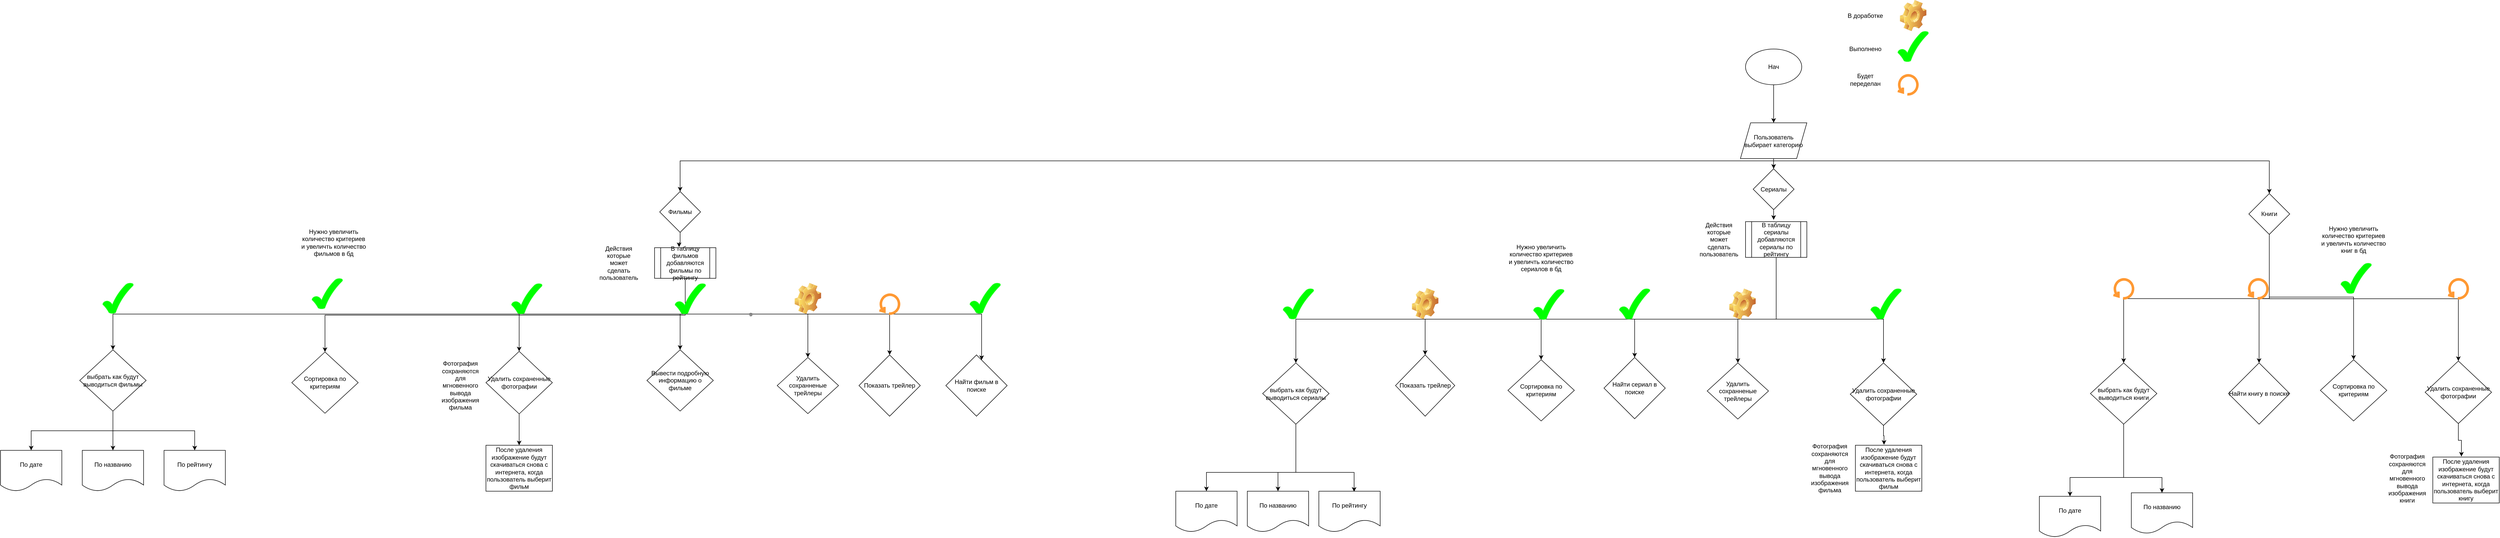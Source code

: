 <mxfile version="13.9.9" type="device"><diagram id="OOzzzuIAvBuIfnttTj-Z" name="Страница 1"><mxGraphModel dx="3796" dy="2351" grid="1" gridSize="10" guides="1" tooltips="1" connect="1" arrows="1" fold="1" page="1" pageScale="1" pageWidth="827" pageHeight="1169" math="0" shadow="0"><root><mxCell id="0"/><mxCell id="1" parent="0"/><mxCell id="ysq5ESxxrFHfrzXW76p0-3" style="edgeStyle=orthogonalEdgeStyle;rounded=0;orthogonalLoop=1;jettySize=auto;html=1;entryX=0.5;entryY=0;entryDx=0;entryDy=0;" edge="1" parent="1" source="ysq5ESxxrFHfrzXW76p0-1" target="ysq5ESxxrFHfrzXW76p0-2"><mxGeometry relative="1" as="geometry"/></mxCell><mxCell id="ysq5ESxxrFHfrzXW76p0-1" value="Нач" style="ellipse;whiteSpace=wrap;html=1;" vertex="1" parent="1"><mxGeometry x="2285" y="-69" width="110" height="70" as="geometry"/></mxCell><mxCell id="ysq5ESxxrFHfrzXW76p0-7" style="edgeStyle=orthogonalEdgeStyle;rounded=0;orthogonalLoop=1;jettySize=auto;html=1;entryX=0.5;entryY=0;entryDx=0;entryDy=0;" edge="1" parent="1" source="ysq5ESxxrFHfrzXW76p0-2" target="ysq5ESxxrFHfrzXW76p0-4"><mxGeometry relative="1" as="geometry"><Array as="points"><mxPoint x="2340" y="150"/><mxPoint x="200" y="150"/></Array></mxGeometry></mxCell><mxCell id="ysq5ESxxrFHfrzXW76p0-8" style="edgeStyle=orthogonalEdgeStyle;rounded=0;orthogonalLoop=1;jettySize=auto;html=1;entryX=0.5;entryY=0;entryDx=0;entryDy=0;" edge="1" parent="1" source="ysq5ESxxrFHfrzXW76p0-2" target="ysq5ESxxrFHfrzXW76p0-5"><mxGeometry relative="1" as="geometry"/></mxCell><mxCell id="ysq5ESxxrFHfrzXW76p0-111" style="edgeStyle=orthogonalEdgeStyle;rounded=0;orthogonalLoop=1;jettySize=auto;html=1;exitX=0.5;exitY=1;exitDx=0;exitDy=0;" edge="1" parent="1" source="ysq5ESxxrFHfrzXW76p0-2" target="ysq5ESxxrFHfrzXW76p0-6"><mxGeometry relative="1" as="geometry"><Array as="points"><mxPoint x="2340" y="150"/><mxPoint x="3310" y="150"/></Array></mxGeometry></mxCell><mxCell id="ysq5ESxxrFHfrzXW76p0-2" value="Пользователь выбирает категорию" style="shape=parallelogram;perimeter=parallelogramPerimeter;whiteSpace=wrap;html=1;fixedSize=1;" vertex="1" parent="1"><mxGeometry x="2275" y="75.5" width="130" height="70" as="geometry"/></mxCell><mxCell id="ysq5ESxxrFHfrzXW76p0-11" style="edgeStyle=orthogonalEdgeStyle;rounded=0;orthogonalLoop=1;jettySize=auto;html=1;entryX=0.4;entryY=-0.017;entryDx=0;entryDy=0;entryPerimeter=0;" edge="1" parent="1" source="ysq5ESxxrFHfrzXW76p0-4" target="ysq5ESxxrFHfrzXW76p0-10"><mxGeometry relative="1" as="geometry"/></mxCell><mxCell id="ysq5ESxxrFHfrzXW76p0-4" value="Фильмы" style="rhombus;whiteSpace=wrap;html=1;" vertex="1" parent="1"><mxGeometry x="160" y="210" width="80" height="80" as="geometry"/></mxCell><mxCell id="ysq5ESxxrFHfrzXW76p0-66" style="edgeStyle=orthogonalEdgeStyle;rounded=0;orthogonalLoop=1;jettySize=auto;html=1;entryX=0.5;entryY=0;entryDx=0;entryDy=0;" edge="1" parent="1" source="ysq5ESxxrFHfrzXW76p0-5"><mxGeometry relative="1" as="geometry"><mxPoint x="2340" y="265.5" as="targetPoint"/></mxGeometry></mxCell><mxCell id="ysq5ESxxrFHfrzXW76p0-5" value="Сериалы" style="rhombus;whiteSpace=wrap;html=1;" vertex="1" parent="1"><mxGeometry x="2300" y="165.5" width="80" height="80" as="geometry"/></mxCell><mxCell id="ysq5ESxxrFHfrzXW76p0-131" style="edgeStyle=orthogonalEdgeStyle;rounded=0;orthogonalLoop=1;jettySize=auto;html=1;exitX=0.5;exitY=1;exitDx=0;exitDy=0;" edge="1" parent="1" source="ysq5ESxxrFHfrzXW76p0-6" target="ysq5ESxxrFHfrzXW76p0-113"><mxGeometry relative="1" as="geometry"/></mxCell><mxCell id="ysq5ESxxrFHfrzXW76p0-133" style="edgeStyle=orthogonalEdgeStyle;rounded=0;orthogonalLoop=1;jettySize=auto;html=1;exitX=0.5;exitY=1;exitDx=0;exitDy=0;entryX=0.5;entryY=0;entryDx=0;entryDy=0;" edge="1" parent="1" source="ysq5ESxxrFHfrzXW76p0-6" target="ysq5ESxxrFHfrzXW76p0-122"><mxGeometry relative="1" as="geometry"/></mxCell><mxCell id="ysq5ESxxrFHfrzXW76p0-135" style="edgeStyle=orthogonalEdgeStyle;rounded=0;orthogonalLoop=1;jettySize=auto;html=1;exitX=0.5;exitY=1;exitDx=0;exitDy=0;" edge="1" parent="1" source="ysq5ESxxrFHfrzXW76p0-6" target="ysq5ESxxrFHfrzXW76p0-116"><mxGeometry relative="1" as="geometry"><Array as="points"><mxPoint x="3310" y="420"/><mxPoint x="3680" y="420"/></Array></mxGeometry></mxCell><mxCell id="ysq5ESxxrFHfrzXW76p0-152" style="edgeStyle=orthogonalEdgeStyle;rounded=0;orthogonalLoop=1;jettySize=auto;html=1;exitX=0.5;exitY=1;exitDx=0;exitDy=0;entryX=0.5;entryY=0;entryDx=0;entryDy=0;" edge="1" parent="1" source="ysq5ESxxrFHfrzXW76p0-6" target="ysq5ESxxrFHfrzXW76p0-151"><mxGeometry relative="1" as="geometry"/></mxCell><mxCell id="ysq5ESxxrFHfrzXW76p0-6" value="Книги" style="rhombus;whiteSpace=wrap;html=1;" vertex="1" parent="1"><mxGeometry x="3270" y="214" width="80" height="80" as="geometry"/></mxCell><mxCell id="ysq5ESxxrFHfrzXW76p0-17" style="edgeStyle=orthogonalEdgeStyle;rounded=0;orthogonalLoop=1;jettySize=auto;html=1;entryX=0.5;entryY=0;entryDx=0;entryDy=0;" edge="1" parent="1" source="ysq5ESxxrFHfrzXW76p0-10" target="ysq5ESxxrFHfrzXW76p0-13"><mxGeometry relative="1" as="geometry"><mxPoint x="210" y="430" as="targetPoint"/></mxGeometry></mxCell><mxCell id="ysq5ESxxrFHfrzXW76p0-21" style="edgeStyle=orthogonalEdgeStyle;rounded=0;orthogonalLoop=1;jettySize=auto;html=1;exitX=0.5;exitY=1;exitDx=0;exitDy=0;entryX=0.5;entryY=0;entryDx=0;entryDy=0;" edge="1" parent="1" source="ysq5ESxxrFHfrzXW76p0-10" target="ysq5ESxxrFHfrzXW76p0-12"><mxGeometry relative="1" as="geometry"><Array as="points"><mxPoint x="210" y="450"/><mxPoint x="-910" y="450"/></Array></mxGeometry></mxCell><mxCell id="ysq5ESxxrFHfrzXW76p0-22" style="edgeStyle=orthogonalEdgeStyle;rounded=0;orthogonalLoop=1;jettySize=auto;html=1;exitX=0.5;exitY=1;exitDx=0;exitDy=0;entryX=0.5;entryY=0;entryDx=0;entryDy=0;" edge="1" parent="1" source="ysq5ESxxrFHfrzXW76p0-10" target="ysq5ESxxrFHfrzXW76p0-14"><mxGeometry relative="1" as="geometry"><Array as="points"><mxPoint x="210" y="450"/><mxPoint x="610" y="450"/></Array></mxGeometry></mxCell><mxCell id="ysq5ESxxrFHfrzXW76p0-24" style="edgeStyle=orthogonalEdgeStyle;rounded=0;orthogonalLoop=1;jettySize=auto;html=1;exitX=0.5;exitY=1;exitDx=0;exitDy=0;" edge="1" parent="1" source="ysq5ESxxrFHfrzXW76p0-10" target="ysq5ESxxrFHfrzXW76p0-15"><mxGeometry relative="1" as="geometry"><Array as="points"><mxPoint x="210" y="450"/><mxPoint x="790" y="450"/></Array></mxGeometry></mxCell><mxCell id="ysq5ESxxrFHfrzXW76p0-30" style="edgeStyle=orthogonalEdgeStyle;rounded=0;orthogonalLoop=1;jettySize=auto;html=1;exitX=0.5;exitY=1;exitDx=0;exitDy=0;entryX=0.5;entryY=0;entryDx=0;entryDy=0;" edge="1" parent="1" source="ysq5ESxxrFHfrzXW76p0-10" target="ysq5ESxxrFHfrzXW76p0-25"><mxGeometry relative="1" as="geometry"><Array as="points"><mxPoint x="210" y="450"/><mxPoint x="-115" y="450"/></Array></mxGeometry></mxCell><mxCell id="ysq5ESxxrFHfrzXW76p0-32" value="в" style="edgeStyle=orthogonalEdgeStyle;rounded=0;orthogonalLoop=1;jettySize=auto;html=1;exitX=0.5;exitY=1;exitDx=0;exitDy=0;entryX=0.5;entryY=0;entryDx=0;entryDy=0;" edge="1" parent="1" source="ysq5ESxxrFHfrzXW76p0-10" target="ysq5ESxxrFHfrzXW76p0-27"><mxGeometry relative="1" as="geometry"><mxPoint x="370" y="430" as="targetPoint"/><Array as="points"><mxPoint x="210" y="450"/><mxPoint x="450" y="450"/></Array><mxPoint as="offset"/></mxGeometry></mxCell><mxCell id="ysq5ESxxrFHfrzXW76p0-143" style="edgeStyle=orthogonalEdgeStyle;rounded=0;orthogonalLoop=1;jettySize=auto;html=1;exitX=0.5;exitY=1;exitDx=0;exitDy=0;entryX=0.5;entryY=0;entryDx=0;entryDy=0;" edge="1" parent="1" source="ysq5ESxxrFHfrzXW76p0-10" target="ysq5ESxxrFHfrzXW76p0-142"><mxGeometry relative="1" as="geometry"/></mxCell><mxCell id="ysq5ESxxrFHfrzXW76p0-10" value="В таблицу фильмов добавляются фильмы по рейтингу" style="shape=process;whiteSpace=wrap;html=1;backgroundOutline=1;" vertex="1" parent="1"><mxGeometry x="150" y="320" width="120" height="60" as="geometry"/></mxCell><mxCell id="ysq5ESxxrFHfrzXW76p0-77" style="edgeStyle=orthogonalEdgeStyle;rounded=0;orthogonalLoop=1;jettySize=auto;html=1;entryX=0.5;entryY=0;entryDx=0;entryDy=0;" edge="1" parent="1" source="ysq5ESxxrFHfrzXW76p0-12" target="ysq5ESxxrFHfrzXW76p0-34"><mxGeometry relative="1" as="geometry"/></mxCell><mxCell id="ysq5ESxxrFHfrzXW76p0-78" style="edgeStyle=orthogonalEdgeStyle;rounded=0;orthogonalLoop=1;jettySize=auto;html=1;exitX=0.5;exitY=1;exitDx=0;exitDy=0;entryX=0.5;entryY=0;entryDx=0;entryDy=0;" edge="1" parent="1" source="ysq5ESxxrFHfrzXW76p0-12" target="ysq5ESxxrFHfrzXW76p0-33"><mxGeometry relative="1" as="geometry"/></mxCell><mxCell id="ysq5ESxxrFHfrzXW76p0-79" style="edgeStyle=orthogonalEdgeStyle;rounded=0;orthogonalLoop=1;jettySize=auto;html=1;exitX=0.5;exitY=1;exitDx=0;exitDy=0;entryX=0.5;entryY=0;entryDx=0;entryDy=0;" edge="1" parent="1" source="ysq5ESxxrFHfrzXW76p0-12" target="ysq5ESxxrFHfrzXW76p0-35"><mxGeometry relative="1" as="geometry"/></mxCell><mxCell id="ysq5ESxxrFHfrzXW76p0-12" value="выбрать как будут выводиться фильмы" style="rhombus;whiteSpace=wrap;html=1;" vertex="1" parent="1"><mxGeometry x="-975" y="520" width="130" height="120" as="geometry"/></mxCell><mxCell id="ysq5ESxxrFHfrzXW76p0-13" value="Вывести подробную информацию о фильме" style="rhombus;whiteSpace=wrap;html=1;" vertex="1" parent="1"><mxGeometry x="135" y="520" width="130" height="120" as="geometry"/></mxCell><mxCell id="ysq5ESxxrFHfrzXW76p0-14" value="Показать трейлер" style="rhombus;whiteSpace=wrap;html=1;" vertex="1" parent="1"><mxGeometry x="550" y="530" width="120" height="120" as="geometry"/></mxCell><mxCell id="ysq5ESxxrFHfrzXW76p0-15" value="Найти фильм в поиске" style="rhombus;whiteSpace=wrap;html=1;" vertex="1" parent="1"><mxGeometry x="720" y="530" width="120" height="120" as="geometry"/></mxCell><mxCell id="ysq5ESxxrFHfrzXW76p0-40" style="edgeStyle=orthogonalEdgeStyle;rounded=0;orthogonalLoop=1;jettySize=auto;html=1;entryX=0.5;entryY=0;entryDx=0;entryDy=0;" edge="1" parent="1" source="ysq5ESxxrFHfrzXW76p0-25" target="ysq5ESxxrFHfrzXW76p0-39"><mxGeometry relative="1" as="geometry"/></mxCell><mxCell id="ysq5ESxxrFHfrzXW76p0-25" value="Удалить сохраненные фотографии" style="rhombus;whiteSpace=wrap;html=1;" vertex="1" parent="1"><mxGeometry x="-180" y="523" width="130" height="122.5" as="geometry"/></mxCell><mxCell id="ysq5ESxxrFHfrzXW76p0-27" value="Удалить сохранненые трейлеры" style="rhombus;whiteSpace=wrap;html=1;" vertex="1" parent="1"><mxGeometry x="390" y="535" width="120" height="110" as="geometry"/></mxCell><mxCell id="ysq5ESxxrFHfrzXW76p0-29" value="Действия которые может сделать пользователь" style="text;html=1;strokeColor=none;fillColor=none;align=center;verticalAlign=middle;whiteSpace=wrap;rounded=0;" vertex="1" parent="1"><mxGeometry x="60" y="340" width="40" height="20" as="geometry"/></mxCell><mxCell id="ysq5ESxxrFHfrzXW76p0-33" value="По дате" style="shape=document;whiteSpace=wrap;html=1;boundedLbl=1;" vertex="1" parent="1"><mxGeometry x="-1130" y="716.88" width="120" height="80" as="geometry"/></mxCell><mxCell id="ysq5ESxxrFHfrzXW76p0-34" value="По названию" style="shape=document;whiteSpace=wrap;html=1;boundedLbl=1;" vertex="1" parent="1"><mxGeometry x="-970" y="716.88" width="120" height="80" as="geometry"/></mxCell><mxCell id="ysq5ESxxrFHfrzXW76p0-35" value="По рейтингу" style="shape=document;whiteSpace=wrap;html=1;boundedLbl=1;" vertex="1" parent="1"><mxGeometry x="-810" y="716.88" width="120" height="80" as="geometry"/></mxCell><mxCell id="ysq5ESxxrFHfrzXW76p0-39" value="После удаления изображение будут скачиваться снова с интернета, когда пользователь выберит фильм" style="rounded=0;whiteSpace=wrap;html=1;" vertex="1" parent="1"><mxGeometry x="-180" y="706.88" width="130" height="90" as="geometry"/></mxCell><mxCell id="ysq5ESxxrFHfrzXW76p0-41" value="Фотография сохраняются для мгновенного вывода изображения фильма" style="text;html=1;strokeColor=none;fillColor=none;align=center;verticalAlign=middle;whiteSpace=wrap;rounded=0;" vertex="1" parent="1"><mxGeometry x="-250" y="580" width="40" height="20" as="geometry"/></mxCell><mxCell id="ysq5ESxxrFHfrzXW76p0-43" value="" style="shape=image;html=1;verticalLabelPosition=bottom;verticalAlign=top;imageAspect=1;aspect=fixed;image=img/clipart/Gear_128x128.png" vertex="1" parent="1"><mxGeometry x="2587" y="-165" width="52" height="61" as="geometry"/></mxCell><mxCell id="ysq5ESxxrFHfrzXW76p0-44" value="" style="verticalLabelPosition=bottom;verticalAlign=top;html=1;shape=mxgraph.basic.tick;fillColor=#00FF00;strokeColor=#33FF33;" vertex="1" parent="1"><mxGeometry x="3450" y="350" width="60" height="60" as="geometry"/></mxCell><mxCell id="ysq5ESxxrFHfrzXW76p0-45" value="В доработке" style="text;html=1;strokeColor=none;fillColor=none;align=center;verticalAlign=middle;whiteSpace=wrap;rounded=0;" vertex="1" parent="1"><mxGeometry x="2477" y="-139.5" width="85" height="10" as="geometry"/></mxCell><mxCell id="ysq5ESxxrFHfrzXW76p0-46" value="Выполнено" style="text;html=1;strokeColor=none;fillColor=none;align=center;verticalAlign=middle;whiteSpace=wrap;rounded=0;" vertex="1" parent="1"><mxGeometry x="2488" y="-79.5" width="63" height="20" as="geometry"/></mxCell><mxCell id="ysq5ESxxrFHfrzXW76p0-47" value="" style="shape=mxgraph.bpmn.loop;html=1;outlineConnect=0;strokeWidth=5;strokeColor=#FF9933;fillColor=#FF8000;" vertex="1" parent="1"><mxGeometry x="2583" y="-19.5" width="40" height="40" as="geometry"/></mxCell><mxCell id="ysq5ESxxrFHfrzXW76p0-48" value="Будет переделан" style="text;html=1;strokeColor=none;fillColor=none;align=center;verticalAlign=middle;whiteSpace=wrap;rounded=0;" vertex="1" parent="1"><mxGeometry x="2493" y="-19.5" width="53" height="20" as="geometry"/></mxCell><mxCell id="ysq5ESxxrFHfrzXW76p0-62" value="" style="shape=mxgraph.bpmn.loop;html=1;outlineConnect=0;strokeWidth=5;strokeColor=#FF9933;fillColor=#FF8000;" vertex="1" parent="1"><mxGeometry x="590" y="410" width="40" height="40" as="geometry"/></mxCell><mxCell id="ysq5ESxxrFHfrzXW76p0-63" value="" style="shape=image;html=1;verticalLabelPosition=bottom;verticalAlign=top;imageAspect=1;aspect=fixed;image=img/clipart/Gear_128x128.png" vertex="1" parent="1"><mxGeometry x="424" y="389" width="52" height="61" as="geometry"/></mxCell><mxCell id="ysq5ESxxrFHfrzXW76p0-64" value="" style="verticalLabelPosition=bottom;verticalAlign=top;html=1;shape=mxgraph.basic.tick;fillColor=#00FF00;strokeColor=#33FF33;" vertex="1" parent="1"><mxGeometry x="767" y="389" width="60" height="60" as="geometry"/></mxCell><mxCell id="ysq5ESxxrFHfrzXW76p0-88" style="edgeStyle=orthogonalEdgeStyle;rounded=0;orthogonalLoop=1;jettySize=auto;html=1;entryX=0.5;entryY=0;entryDx=0;entryDy=0;" edge="1" parent="1" source="ysq5ESxxrFHfrzXW76p0-65" target="ysq5ESxxrFHfrzXW76p0-72"><mxGeometry relative="1" as="geometry"><Array as="points"><mxPoint x="2345" y="460"/><mxPoint x="2270" y="460"/></Array></mxGeometry></mxCell><mxCell id="ysq5ESxxrFHfrzXW76p0-89" style="edgeStyle=orthogonalEdgeStyle;rounded=0;orthogonalLoop=1;jettySize=auto;html=1;entryX=0.5;entryY=0;entryDx=0;entryDy=0;" edge="1" parent="1" source="ysq5ESxxrFHfrzXW76p0-65" target="ysq5ESxxrFHfrzXW76p0-71"><mxGeometry relative="1" as="geometry"><mxPoint x="2290" y="460" as="targetPoint"/><Array as="points"><mxPoint x="2345" y="460"/><mxPoint x="2068" y="460"/></Array></mxGeometry></mxCell><mxCell id="ysq5ESxxrFHfrzXW76p0-90" style="edgeStyle=orthogonalEdgeStyle;rounded=0;orthogonalLoop=1;jettySize=auto;html=1;exitX=0.5;exitY=1;exitDx=0;exitDy=0;" edge="1" parent="1" source="ysq5ESxxrFHfrzXW76p0-65" target="ysq5ESxxrFHfrzXW76p0-70"><mxGeometry relative="1" as="geometry"><Array as="points"><mxPoint x="2345" y="460"/><mxPoint x="1658" y="460"/></Array></mxGeometry></mxCell><mxCell id="ysq5ESxxrFHfrzXW76p0-91" style="edgeStyle=orthogonalEdgeStyle;rounded=0;orthogonalLoop=1;jettySize=auto;html=1;exitX=0.5;exitY=1;exitDx=0;exitDy=0;entryX=0.5;entryY=0;entryDx=0;entryDy=0;" edge="1" parent="1" source="ysq5ESxxrFHfrzXW76p0-65" target="ysq5ESxxrFHfrzXW76p0-83"><mxGeometry relative="1" as="geometry"><Array as="points"><mxPoint x="2345" y="460"/><mxPoint x="1405" y="460"/></Array></mxGeometry></mxCell><mxCell id="ysq5ESxxrFHfrzXW76p0-92" style="edgeStyle=orthogonalEdgeStyle;rounded=0;orthogonalLoop=1;jettySize=auto;html=1;exitX=0.5;exitY=1;exitDx=0;exitDy=0;entryX=0.5;entryY=0;entryDx=0;entryDy=0;" edge="1" parent="1" source="ysq5ESxxrFHfrzXW76p0-65" target="ysq5ESxxrFHfrzXW76p0-73"><mxGeometry relative="1" as="geometry"><Array as="points"><mxPoint x="2345" y="460"/><mxPoint x="2555" y="460"/></Array></mxGeometry></mxCell><mxCell id="ysq5ESxxrFHfrzXW76p0-148" style="edgeStyle=orthogonalEdgeStyle;rounded=0;orthogonalLoop=1;jettySize=auto;html=1;exitX=0.5;exitY=1;exitDx=0;exitDy=0;" edge="1" parent="1" source="ysq5ESxxrFHfrzXW76p0-65" target="ysq5ESxxrFHfrzXW76p0-147"><mxGeometry relative="1" as="geometry"><Array as="points"><mxPoint x="2345" y="460"/><mxPoint x="1885" y="460"/></Array></mxGeometry></mxCell><mxCell id="ysq5ESxxrFHfrzXW76p0-65" value="В таблицу сериалы добавляются сериалы по рейтингу" style="shape=process;whiteSpace=wrap;html=1;backgroundOutline=1;" vertex="1" parent="1"><mxGeometry x="2285" y="269" width="120" height="70" as="geometry"/></mxCell><mxCell id="ysq5ESxxrFHfrzXW76p0-68" value="Действия которые может сделать пользователь" style="text;html=1;strokeColor=none;fillColor=none;align=center;verticalAlign=middle;whiteSpace=wrap;rounded=0;" vertex="1" parent="1"><mxGeometry x="2213" y="294" width="40" height="20" as="geometry"/></mxCell><mxCell id="ysq5ESxxrFHfrzXW76p0-70" value="Показать трейлер" style="rhombus;whiteSpace=wrap;html=1;" vertex="1" parent="1"><mxGeometry x="1600" y="530" width="116" height="120" as="geometry"/></mxCell><mxCell id="ysq5ESxxrFHfrzXW76p0-71" value="Найти сериал в поиске" style="rhombus;whiteSpace=wrap;html=1;" vertex="1" parent="1"><mxGeometry x="2008" y="535" width="120" height="120" as="geometry"/></mxCell><mxCell id="ysq5ESxxrFHfrzXW76p0-72" value="Удалить сохранненые трейлеры" style="rhombus;whiteSpace=wrap;html=1;" vertex="1" parent="1"><mxGeometry x="2210" y="545.63" width="120" height="110" as="geometry"/></mxCell><mxCell id="ysq5ESxxrFHfrzXW76p0-93" style="edgeStyle=orthogonalEdgeStyle;rounded=0;orthogonalLoop=1;jettySize=auto;html=1;entryX=0.431;entryY=-0.011;entryDx=0;entryDy=0;entryPerimeter=0;" edge="1" parent="1" source="ysq5ESxxrFHfrzXW76p0-73" target="ysq5ESxxrFHfrzXW76p0-74"><mxGeometry relative="1" as="geometry"/></mxCell><mxCell id="ysq5ESxxrFHfrzXW76p0-73" value="Удалить сохраненные фотографии" style="rhombus;whiteSpace=wrap;html=1;" vertex="1" parent="1"><mxGeometry x="2490" y="545.63" width="130" height="122.5" as="geometry"/></mxCell><mxCell id="ysq5ESxxrFHfrzXW76p0-74" value="После удаления изображение будут скачиваться снова с интернета, когда пользователь выберит фильм" style="rounded=0;whiteSpace=wrap;html=1;" vertex="1" parent="1"><mxGeometry x="2500" y="706.88" width="130" height="90" as="geometry"/></mxCell><mxCell id="ysq5ESxxrFHfrzXW76p0-75" value="Фотография сохраняются для мгновенного вывода изображения фильма" style="text;html=1;strokeColor=none;fillColor=none;align=center;verticalAlign=middle;whiteSpace=wrap;rounded=0;" vertex="1" parent="1"><mxGeometry x="2430" y="741.88" width="40" height="20" as="geometry"/></mxCell><mxCell id="ysq5ESxxrFHfrzXW76p0-82" value="" style="verticalLabelPosition=bottom;verticalAlign=top;html=1;shape=mxgraph.basic.tick;fillColor=#00FF00;strokeColor=#33FF33;" vertex="1" parent="1"><mxGeometry x="-930" y="389" width="60" height="60" as="geometry"/></mxCell><mxCell id="ysq5ESxxrFHfrzXW76p0-95" style="edgeStyle=orthogonalEdgeStyle;rounded=0;orthogonalLoop=1;jettySize=auto;html=1;exitX=0.5;exitY=1;exitDx=0;exitDy=0;entryX=0.5;entryY=0;entryDx=0;entryDy=0;" edge="1" parent="1" source="ysq5ESxxrFHfrzXW76p0-83" target="ysq5ESxxrFHfrzXW76p0-86"><mxGeometry relative="1" as="geometry"><mxPoint x="1240" y="705.63" as="targetPoint"/><Array as="points"><mxPoint x="1405" y="760"/><mxPoint x="1230" y="760"/></Array></mxGeometry></mxCell><mxCell id="ysq5ESxxrFHfrzXW76p0-96" style="edgeStyle=orthogonalEdgeStyle;rounded=0;orthogonalLoop=1;jettySize=auto;html=1;exitX=0.5;exitY=1;exitDx=0;exitDy=0;entryX=0.5;entryY=0;entryDx=0;entryDy=0;" edge="1" parent="1" source="ysq5ESxxrFHfrzXW76p0-83" target="ysq5ESxxrFHfrzXW76p0-85"><mxGeometry relative="1" as="geometry"><mxPoint x="1380" y="705.63" as="targetPoint"/><Array as="points"><mxPoint x="1405" y="760"/><mxPoint x="1370" y="760"/></Array></mxGeometry></mxCell><mxCell id="ysq5ESxxrFHfrzXW76p0-97" style="edgeStyle=orthogonalEdgeStyle;rounded=0;orthogonalLoop=1;jettySize=auto;html=1;exitX=0.5;exitY=1;exitDx=0;exitDy=0;entryX=0.575;entryY=0.014;entryDx=0;entryDy=0;entryPerimeter=0;" edge="1" parent="1" source="ysq5ESxxrFHfrzXW76p0-83" target="ysq5ESxxrFHfrzXW76p0-84"><mxGeometry relative="1" as="geometry"><mxPoint x="1530" y="705.63" as="targetPoint"/><Array as="points"><mxPoint x="1405" y="760"/><mxPoint x="1519" y="760"/></Array></mxGeometry></mxCell><mxCell id="ysq5ESxxrFHfrzXW76p0-83" value="выбрать как будут выводиться сериалы" style="rhombus;whiteSpace=wrap;html=1;" vertex="1" parent="1"><mxGeometry x="1340" y="545.63" width="130" height="120" as="geometry"/></mxCell><mxCell id="ysq5ESxxrFHfrzXW76p0-84" value="По рейтингу" style="shape=document;whiteSpace=wrap;html=1;boundedLbl=1;" vertex="1" parent="1"><mxGeometry x="1450" y="796.88" width="120" height="80" as="geometry"/></mxCell><mxCell id="ysq5ESxxrFHfrzXW76p0-85" value="По названию" style="shape=document;whiteSpace=wrap;html=1;boundedLbl=1;" vertex="1" parent="1"><mxGeometry x="1310" y="796.88" width="120" height="80" as="geometry"/></mxCell><mxCell id="ysq5ESxxrFHfrzXW76p0-86" value="По дате" style="shape=document;whiteSpace=wrap;html=1;boundedLbl=1;" vertex="1" parent="1"><mxGeometry x="1170" y="796.88" width="120" height="80" as="geometry"/></mxCell><mxCell id="ysq5ESxxrFHfrzXW76p0-98" value="" style="shape=image;html=1;verticalLabelPosition=bottom;verticalAlign=top;imageAspect=1;aspect=fixed;image=img/clipart/Gear_128x128.png" vertex="1" parent="1"><mxGeometry x="1632" y="399" width="52" height="61" as="geometry"/></mxCell><mxCell id="ysq5ESxxrFHfrzXW76p0-99" value="" style="verticalLabelPosition=bottom;verticalAlign=top;html=1;shape=mxgraph.basic.tick;fillColor=#00FF00;strokeColor=#33FF33;" vertex="1" parent="1"><mxGeometry x="2038" y="400" width="60" height="60" as="geometry"/></mxCell><mxCell id="ysq5ESxxrFHfrzXW76p0-101" value="" style="shape=image;html=1;verticalLabelPosition=bottom;verticalAlign=top;imageAspect=1;aspect=fixed;image=img/clipart/Gear_128x128.png" vertex="1" parent="1"><mxGeometry x="2253" y="400" width="52" height="61" as="geometry"/></mxCell><mxCell id="ysq5ESxxrFHfrzXW76p0-102" value="" style="verticalLabelPosition=bottom;verticalAlign=top;html=1;shape=mxgraph.basic.tick;fillColor=#00FF00;strokeColor=#33FF33;" vertex="1" parent="1"><mxGeometry x="1380" y="400" width="60" height="60" as="geometry"/></mxCell><mxCell id="ysq5ESxxrFHfrzXW76p0-106" value="" style="verticalLabelPosition=bottom;verticalAlign=top;html=1;shape=mxgraph.basic.tick;fillColor=#00FF00;strokeColor=#33FF33;" vertex="1" parent="1"><mxGeometry x="190" y="390" width="60" height="60" as="geometry"/></mxCell><mxCell id="ysq5ESxxrFHfrzXW76p0-107" value="" style="verticalLabelPosition=bottom;verticalAlign=top;html=1;shape=mxgraph.basic.tick;fillColor=#00FF00;strokeColor=#33FF33;" vertex="1" parent="1"><mxGeometry x="-130" y="390" width="60" height="60" as="geometry"/></mxCell><mxCell id="ysq5ESxxrFHfrzXW76p0-110" value="" style="verticalLabelPosition=bottom;verticalAlign=top;html=1;shape=mxgraph.basic.tick;fillColor=#00FF00;strokeColor=#33FF33;" vertex="1" parent="1"><mxGeometry x="2530" y="400" width="60" height="60" as="geometry"/></mxCell><mxCell id="ysq5ESxxrFHfrzXW76p0-113" value="Найти книгу в поиске" style="rhombus;whiteSpace=wrap;html=1;" vertex="1" parent="1"><mxGeometry x="3230" y="545.63" width="120" height="120" as="geometry"/></mxCell><mxCell id="ysq5ESxxrFHfrzXW76p0-115" style="edgeStyle=orthogonalEdgeStyle;rounded=0;orthogonalLoop=1;jettySize=auto;html=1;entryX=0.431;entryY=-0.011;entryDx=0;entryDy=0;entryPerimeter=0;" edge="1" parent="1" source="ysq5ESxxrFHfrzXW76p0-116" target="ysq5ESxxrFHfrzXW76p0-117"><mxGeometry relative="1" as="geometry"/></mxCell><mxCell id="ysq5ESxxrFHfrzXW76p0-116" value="Удалить сохраненные фотографии" style="rhombus;whiteSpace=wrap;html=1;" vertex="1" parent="1"><mxGeometry x="3615" y="541.88" width="130" height="122.5" as="geometry"/></mxCell><mxCell id="ysq5ESxxrFHfrzXW76p0-117" value="После удаления изображение будут скачиваться снова с интернета, когда пользователь выберит&lt;br&gt;книгу" style="rounded=0;whiteSpace=wrap;html=1;" vertex="1" parent="1"><mxGeometry x="3630" y="730" width="130" height="90" as="geometry"/></mxCell><mxCell id="ysq5ESxxrFHfrzXW76p0-118" value="Фотография сохраняются для мгновенного вывода изображения книги" style="text;html=1;strokeColor=none;fillColor=none;align=center;verticalAlign=middle;whiteSpace=wrap;rounded=0;" vertex="1" parent="1"><mxGeometry x="3560" y="761.88" width="40" height="20" as="geometry"/></mxCell><mxCell id="ysq5ESxxrFHfrzXW76p0-119" style="edgeStyle=orthogonalEdgeStyle;rounded=0;orthogonalLoop=1;jettySize=auto;html=1;exitX=0.5;exitY=1;exitDx=0;exitDy=0;entryX=0.5;entryY=0;entryDx=0;entryDy=0;" edge="1" parent="1" source="ysq5ESxxrFHfrzXW76p0-122" target="ysq5ESxxrFHfrzXW76p0-125"><mxGeometry relative="1" as="geometry"><mxPoint x="2860" y="715.63" as="targetPoint"/><Array as="points"><mxPoint x="3025" y="770"/><mxPoint x="2920" y="770"/></Array></mxGeometry></mxCell><mxCell id="ysq5ESxxrFHfrzXW76p0-120" style="edgeStyle=orthogonalEdgeStyle;rounded=0;orthogonalLoop=1;jettySize=auto;html=1;exitX=0.5;exitY=1;exitDx=0;exitDy=0;entryX=0.5;entryY=0;entryDx=0;entryDy=0;" edge="1" parent="1" source="ysq5ESxxrFHfrzXW76p0-122" target="ysq5ESxxrFHfrzXW76p0-124"><mxGeometry relative="1" as="geometry"><mxPoint x="3000" y="715.63" as="targetPoint"/><Array as="points"><mxPoint x="3025" y="770"/><mxPoint x="3100" y="770"/></Array></mxGeometry></mxCell><mxCell id="ysq5ESxxrFHfrzXW76p0-122" value="выбрать как будут выводиться книги" style="rhombus;whiteSpace=wrap;html=1;" vertex="1" parent="1"><mxGeometry x="2960" y="545.63" width="130" height="120" as="geometry"/></mxCell><mxCell id="ysq5ESxxrFHfrzXW76p0-124" value="По названию" style="shape=document;whiteSpace=wrap;html=1;boundedLbl=1;" vertex="1" parent="1"><mxGeometry x="3040" y="800" width="120" height="80" as="geometry"/></mxCell><mxCell id="ysq5ESxxrFHfrzXW76p0-125" value="По дате" style="shape=document;whiteSpace=wrap;html=1;boundedLbl=1;" vertex="1" parent="1"><mxGeometry x="2860" y="806.88" width="120" height="80" as="geometry"/></mxCell><mxCell id="ysq5ESxxrFHfrzXW76p0-137" value="" style="shape=mxgraph.bpmn.loop;html=1;outlineConnect=0;strokeWidth=5;strokeColor=#FF9933;fillColor=#FF8000;" vertex="1" parent="1"><mxGeometry x="3268" y="380" width="40" height="40" as="geometry"/></mxCell><mxCell id="ysq5ESxxrFHfrzXW76p0-138" value="" style="shape=mxgraph.bpmn.loop;html=1;outlineConnect=0;strokeWidth=5;strokeColor=#FF9933;fillColor=#FF8000;" vertex="1" parent="1"><mxGeometry x="3660" y="380" width="40" height="40" as="geometry"/></mxCell><mxCell id="ysq5ESxxrFHfrzXW76p0-139" value="" style="shape=mxgraph.bpmn.loop;html=1;outlineConnect=0;strokeWidth=5;strokeColor=#FF9933;fillColor=#FF8000;" vertex="1" parent="1"><mxGeometry x="3005" y="380" width="40" height="40" as="geometry"/></mxCell><mxCell id="ysq5ESxxrFHfrzXW76p0-142" value="Сортировка по критериям" style="rhombus;whiteSpace=wrap;html=1;strokeWidth=1;fillColor=none;" vertex="1" parent="1"><mxGeometry x="-560" y="524.25" width="130" height="120" as="geometry"/></mxCell><mxCell id="ysq5ESxxrFHfrzXW76p0-145" value="" style="verticalLabelPosition=bottom;verticalAlign=top;html=1;shape=mxgraph.basic.tick;fillColor=#00FF00;strokeColor=#33FF33;" vertex="1" parent="1"><mxGeometry x="-520.5" y="380" width="60" height="60" as="geometry"/></mxCell><mxCell id="ysq5ESxxrFHfrzXW76p0-146" value="Нужно увеличить количество критериев и увеличть количество фильмов в бд" style="text;html=1;strokeColor=none;fillColor=none;align=center;verticalAlign=middle;whiteSpace=wrap;rounded=0;" vertex="1" parent="1"><mxGeometry x="-543" y="290" width="130" height="40" as="geometry"/></mxCell><mxCell id="ysq5ESxxrFHfrzXW76p0-147" value="Сортировка по критериям" style="rhombus;whiteSpace=wrap;html=1;strokeWidth=1;fillColor=none;" vertex="1" parent="1"><mxGeometry x="1820" y="539.38" width="130" height="120" as="geometry"/></mxCell><mxCell id="ysq5ESxxrFHfrzXW76p0-149" value="Нужно увеличить количество критериев и увеличть количество сериалов в бд" style="text;html=1;strokeColor=none;fillColor=none;align=center;verticalAlign=middle;whiteSpace=wrap;rounded=0;" vertex="1" parent="1"><mxGeometry x="1820" y="320" width="130" height="40" as="geometry"/></mxCell><mxCell id="ysq5ESxxrFHfrzXW76p0-150" value="" style="verticalLabelPosition=bottom;verticalAlign=top;html=1;shape=mxgraph.basic.tick;fillColor=#00FF00;strokeColor=#33FF33;" vertex="1" parent="1"><mxGeometry x="1870" y="401" width="60" height="60" as="geometry"/></mxCell><mxCell id="ysq5ESxxrFHfrzXW76p0-151" value="Сортировка по критериям" style="rhombus;whiteSpace=wrap;html=1;strokeWidth=1;fillColor=none;" vertex="1" parent="1"><mxGeometry x="3410" y="539.38" width="130" height="120" as="geometry"/></mxCell><mxCell id="ysq5ESxxrFHfrzXW76p0-153" value="Нужно увеличить количество критериев и увеличть количество книг в бд" style="text;html=1;strokeColor=none;fillColor=none;align=center;verticalAlign=middle;whiteSpace=wrap;rounded=0;" vertex="1" parent="1"><mxGeometry x="3410" y="284" width="130" height="40" as="geometry"/></mxCell><mxCell id="ysq5ESxxrFHfrzXW76p0-154" value="" style="verticalLabelPosition=bottom;verticalAlign=top;html=1;shape=mxgraph.basic.tick;fillColor=#00FF00;strokeColor=#33FF33;" vertex="1" parent="1"><mxGeometry x="2583" y="-104" width="60" height="60" as="geometry"/></mxCell></root></mxGraphModel></diagram></mxfile>